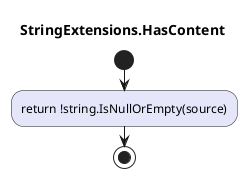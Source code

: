 @startuml StringExtensions.HasContent
title StringExtensions.HasContent
start
#Lavender:return !string.IsNullOrEmpty(source);
stop
@enduml
